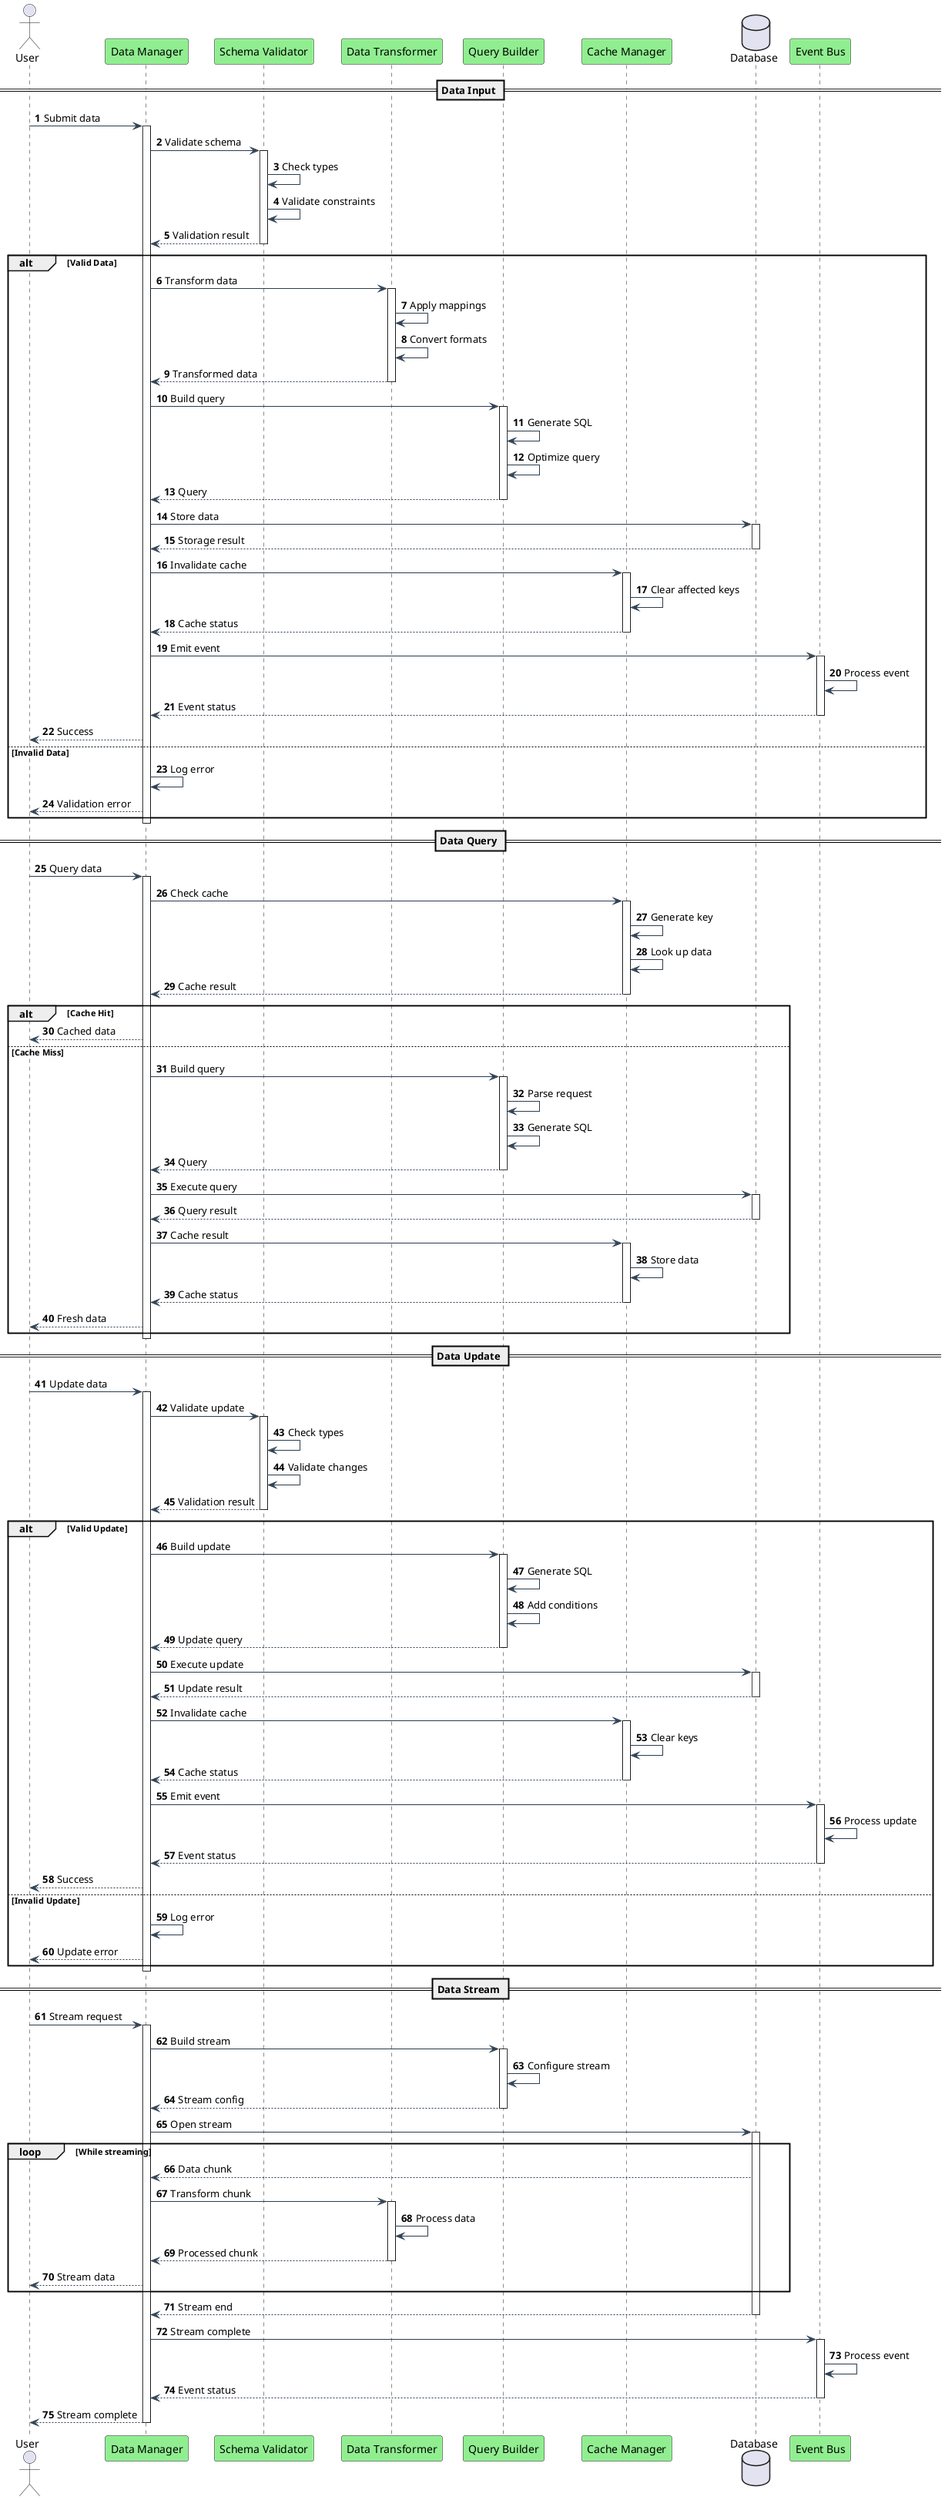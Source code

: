 @startuml Data Flow Workflow

skinparam {
    BackgroundColor transparent
    ArrowColor #2C3E50
    LifelineBackgroundColor #90EE90
    ParticipantBackgroundColor #90EE90
    BoxBackgroundColor #FFFFFF
}

actor User
participant "Data Manager" as DM
participant "Schema Validator" as SV
participant "Data Transformer" as DT
participant "Query Builder" as QB
participant "Cache Manager" as CM
database "Database" as DB
participant "Event Bus" as EB

autonumber

== Data Input ==
User -> DM: Submit data
activate DM

DM -> SV: Validate schema
activate SV
SV -> SV: Check types
SV -> SV: Validate constraints
SV --> DM: Validation result
deactivate SV

alt Valid Data
    DM -> DT: Transform data
    activate DT
    DT -> DT: Apply mappings
    DT -> DT: Convert formats
    DT --> DM: Transformed data
    deactivate DT
    
    DM -> QB: Build query
    activate QB
    QB -> QB: Generate SQL
    QB -> QB: Optimize query
    QB --> DM: Query
    deactivate QB
    
    DM -> DB: Store data
    activate DB
    DB --> DM: Storage result
    deactivate DB
    
    DM -> CM: Invalidate cache
    activate CM
    CM -> CM: Clear affected keys
    CM --> DM: Cache status
    deactivate CM
    
    DM -> EB: Emit event
    activate EB
    EB -> EB: Process event
    EB --> DM: Event status
    deactivate EB
    
    DM --> User: Success
else Invalid Data
    DM -> DM: Log error
    DM --> User: Validation error
end

deactivate DM

== Data Query ==
User -> DM: Query data
activate DM

DM -> CM: Check cache
activate CM
CM -> CM: Generate key
CM -> CM: Look up data
CM --> DM: Cache result
deactivate CM

alt Cache Hit
    DM --> User: Cached data
else Cache Miss
    DM -> QB: Build query
    activate QB
    QB -> QB: Parse request
    QB -> QB: Generate SQL
    QB --> DM: Query
    deactivate QB
    
    DM -> DB: Execute query
    activate DB
    DB --> DM: Query result
    deactivate DB
    
    DM -> CM: Cache result
    activate CM
    CM -> CM: Store data
    CM --> DM: Cache status
    deactivate CM
    
    DM --> User: Fresh data
end

deactivate DM

== Data Update ==
User -> DM: Update data
activate DM

DM -> SV: Validate update
activate SV
SV -> SV: Check types
SV -> SV: Validate changes
SV --> DM: Validation result
deactivate SV

alt Valid Update
    DM -> QB: Build update
    activate QB
    QB -> QB: Generate SQL
    QB -> QB: Add conditions
    QB --> DM: Update query
    deactivate QB
    
    DM -> DB: Execute update
    activate DB
    DB --> DM: Update result
    deactivate DB
    
    DM -> CM: Invalidate cache
    activate CM
    CM -> CM: Clear keys
    CM --> DM: Cache status
    deactivate CM
    
    DM -> EB: Emit event
    activate EB
    EB -> EB: Process update
    EB --> DM: Event status
    deactivate EB
    
    DM --> User: Success
else Invalid Update
    DM -> DM: Log error
    DM --> User: Update error
end

deactivate DM

== Data Stream ==
User -> DM: Stream request
activate DM

DM -> QB: Build stream
activate QB
QB -> QB: Configure stream
QB --> DM: Stream config
deactivate QB

DM -> DB: Open stream
activate DB

loop While streaming
    DB --> DM: Data chunk
    DM -> DT: Transform chunk
    activate DT
    DT -> DT: Process data
    DT --> DM: Processed chunk
    deactivate DT
    DM --> User: Stream data
end

DB --> DM: Stream end
deactivate DB

DM -> EB: Stream complete
activate EB
EB -> EB: Process event
EB --> DM: Event status
deactivate EB

DM --> User: Stream complete
deactivate DM

@enduml
